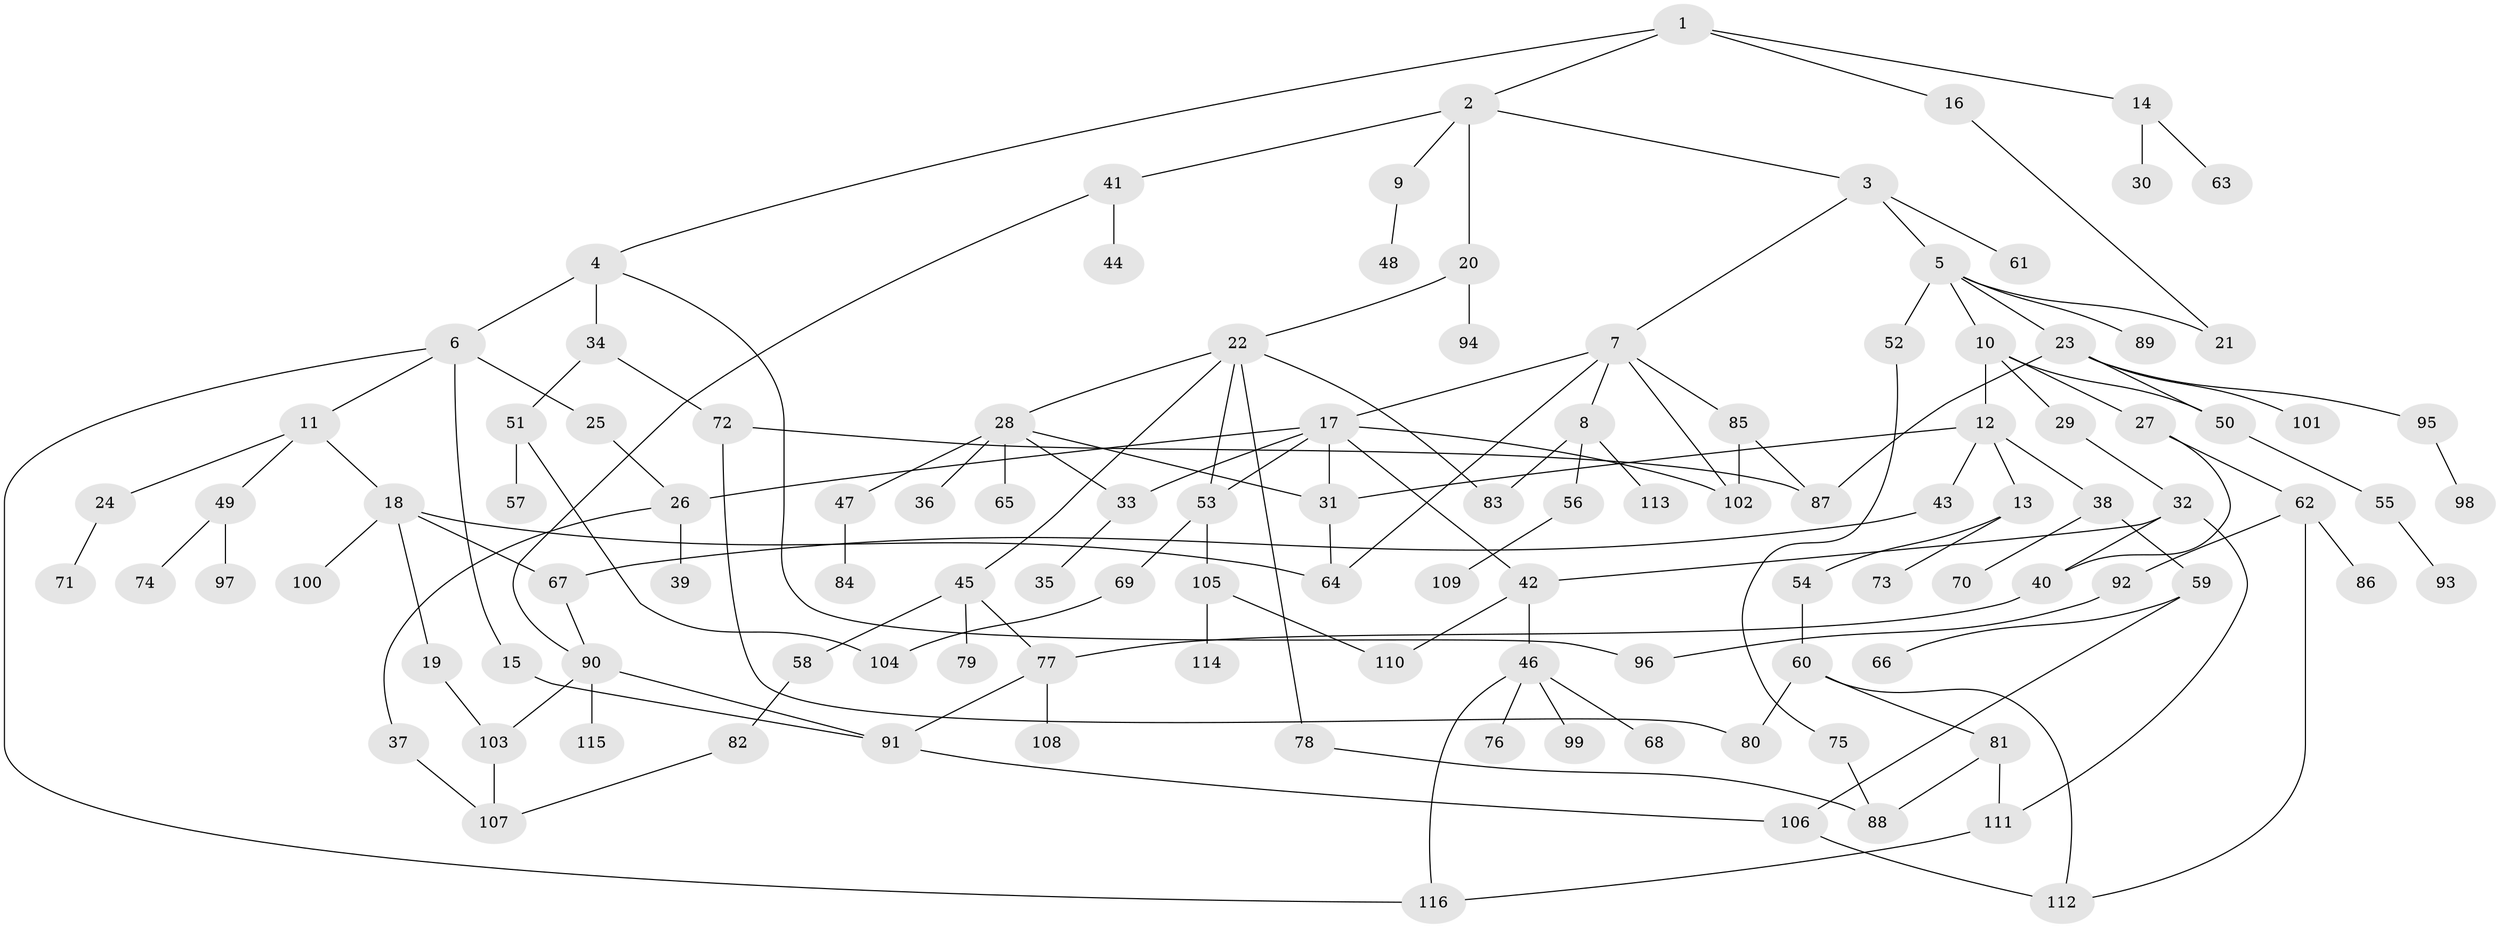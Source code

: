 // coarse degree distribution, {4: 0.11594202898550725, 5: 0.057971014492753624, 9: 0.028985507246376812, 1: 0.391304347826087, 2: 0.21739130434782608, 7: 0.014492753623188406, 3: 0.11594202898550725, 6: 0.028985507246376812, 16: 0.014492753623188406, 8: 0.014492753623188406}
// Generated by graph-tools (version 1.1) at 2025/45/03/04/25 21:45:17]
// undirected, 116 vertices, 151 edges
graph export_dot {
graph [start="1"]
  node [color=gray90,style=filled];
  1;
  2;
  3;
  4;
  5;
  6;
  7;
  8;
  9;
  10;
  11;
  12;
  13;
  14;
  15;
  16;
  17;
  18;
  19;
  20;
  21;
  22;
  23;
  24;
  25;
  26;
  27;
  28;
  29;
  30;
  31;
  32;
  33;
  34;
  35;
  36;
  37;
  38;
  39;
  40;
  41;
  42;
  43;
  44;
  45;
  46;
  47;
  48;
  49;
  50;
  51;
  52;
  53;
  54;
  55;
  56;
  57;
  58;
  59;
  60;
  61;
  62;
  63;
  64;
  65;
  66;
  67;
  68;
  69;
  70;
  71;
  72;
  73;
  74;
  75;
  76;
  77;
  78;
  79;
  80;
  81;
  82;
  83;
  84;
  85;
  86;
  87;
  88;
  89;
  90;
  91;
  92;
  93;
  94;
  95;
  96;
  97;
  98;
  99;
  100;
  101;
  102;
  103;
  104;
  105;
  106;
  107;
  108;
  109;
  110;
  111;
  112;
  113;
  114;
  115;
  116;
  1 -- 2;
  1 -- 4;
  1 -- 14;
  1 -- 16;
  2 -- 3;
  2 -- 9;
  2 -- 20;
  2 -- 41;
  3 -- 5;
  3 -- 7;
  3 -- 61;
  4 -- 6;
  4 -- 34;
  4 -- 96;
  5 -- 10;
  5 -- 21;
  5 -- 23;
  5 -- 52;
  5 -- 89;
  6 -- 11;
  6 -- 15;
  6 -- 25;
  6 -- 116;
  7 -- 8;
  7 -- 17;
  7 -- 64;
  7 -- 85;
  7 -- 102;
  8 -- 56;
  8 -- 113;
  8 -- 83;
  9 -- 48;
  10 -- 12;
  10 -- 27;
  10 -- 29;
  10 -- 50;
  11 -- 18;
  11 -- 24;
  11 -- 49;
  12 -- 13;
  12 -- 38;
  12 -- 43;
  12 -- 31;
  13 -- 54;
  13 -- 73;
  14 -- 30;
  14 -- 63;
  15 -- 91;
  16 -- 21;
  17 -- 42;
  17 -- 102;
  17 -- 31;
  17 -- 26;
  17 -- 53;
  17 -- 33;
  18 -- 19;
  18 -- 67;
  18 -- 100;
  18 -- 64;
  19 -- 103;
  20 -- 22;
  20 -- 94;
  22 -- 28;
  22 -- 45;
  22 -- 53;
  22 -- 78;
  22 -- 83;
  23 -- 87;
  23 -- 95;
  23 -- 101;
  23 -- 50;
  24 -- 71;
  25 -- 26;
  26 -- 37;
  26 -- 39;
  27 -- 62;
  27 -- 40;
  28 -- 31;
  28 -- 33;
  28 -- 36;
  28 -- 47;
  28 -- 65;
  29 -- 32;
  31 -- 64;
  32 -- 40;
  32 -- 42;
  32 -- 111;
  33 -- 35;
  34 -- 51;
  34 -- 72;
  37 -- 107;
  38 -- 59;
  38 -- 70;
  40 -- 77;
  41 -- 44;
  41 -- 90;
  42 -- 46;
  42 -- 110;
  43 -- 67;
  45 -- 58;
  45 -- 79;
  45 -- 77;
  46 -- 68;
  46 -- 76;
  46 -- 99;
  46 -- 116;
  47 -- 84;
  49 -- 74;
  49 -- 97;
  50 -- 55;
  51 -- 57;
  51 -- 104;
  52 -- 75;
  53 -- 69;
  53 -- 105;
  54 -- 60;
  55 -- 93;
  56 -- 109;
  58 -- 82;
  59 -- 66;
  59 -- 106;
  60 -- 81;
  60 -- 112;
  60 -- 80;
  62 -- 86;
  62 -- 92;
  62 -- 112;
  67 -- 90;
  69 -- 104;
  72 -- 80;
  72 -- 87;
  75 -- 88;
  77 -- 108;
  77 -- 91;
  78 -- 88;
  81 -- 111;
  81 -- 88;
  82 -- 107;
  85 -- 87;
  85 -- 102;
  90 -- 103;
  90 -- 115;
  90 -- 91;
  91 -- 106;
  92 -- 96;
  95 -- 98;
  103 -- 107;
  105 -- 114;
  105 -- 110;
  106 -- 112;
  111 -- 116;
}
